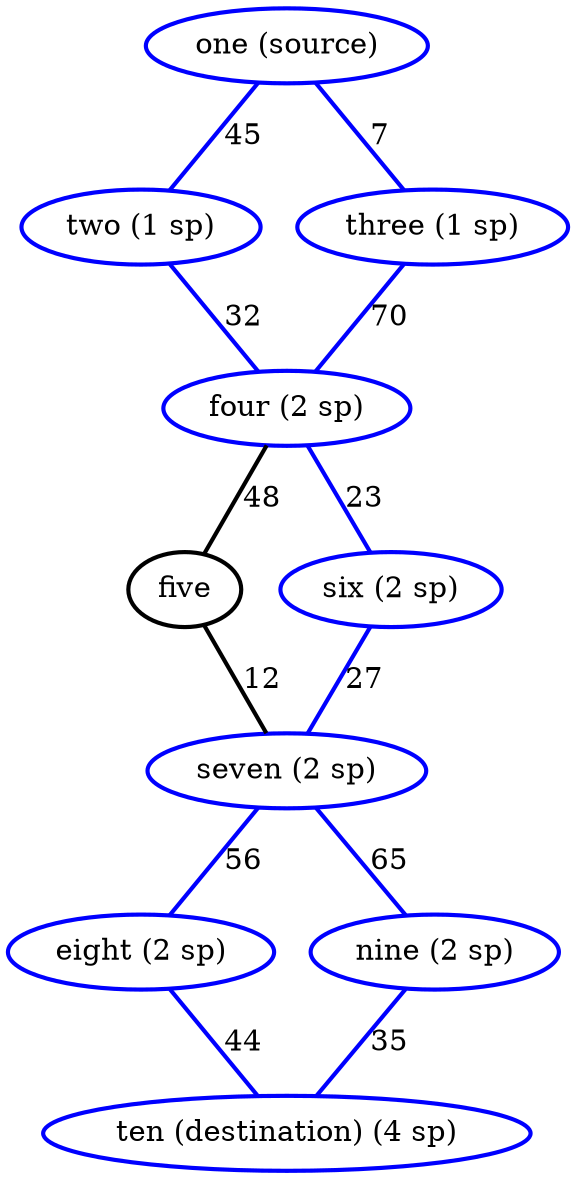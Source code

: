graph SampleGraph_no_of_paths {
//nodes
one [label="one (source)",color=blue,penwidth=2.0];
two [label="two (1 sp)",color=blue,penwidth = 2.0];
three [label="three (1 sp)",color=blue,penwidth = 2.0];
four [label="four (2 sp)",color=blue,penwidth = 2.0];
five [label="five",color=black,penwidth = 2.0];
six [label="six (2 sp)",color=blue,penwidth = 2.0];
seven [label="seven (2 sp)",color=blue,penwidth = 2.0];
eight [label="eight (2 sp)",color=blue,penwidth = 2.0];
nine [label="nine (2 sp)",color=blue,penwidth = 2.0];
ten [label="ten (destination) (4 sp)",color=blue,penwidth=2.0];
//edges
one -- two [label="45",color=blue,penwidth = 2.0];
one -- three [label="7",color=blue,penwidth = 2.0];
two -- four [label="32",color=blue,penwidth = 2.0];
three -- four [label="70",color=blue,penwidth = 2.0];
four -- five [label="48",color=black,penwidth = 2.0];
four -- six [label="23",color=blue,penwidth = 2.0];
five -- seven [label="12",color=black,penwidth = 2.0];
six -- seven [label="27",color=blue,penwidth = 2.0];
seven -- eight [label="56",color=blue,penwidth = 2.0];
seven -- nine [label="65",color=blue,penwidth = 2.0];
eight -- ten [label="44",color=blue,penwidth = 2.0];
nine -- ten [label="35",color=blue,penwidth = 2.0];
}